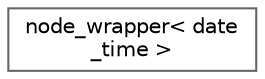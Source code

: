 digraph "Graphical Class Hierarchy"
{
 // LATEX_PDF_SIZE
  bgcolor="transparent";
  edge [fontname=Helvetica,fontsize=10,labelfontname=Helvetica,labelfontsize=10];
  node [fontname=Helvetica,fontsize=10,shape=box,height=0.2,width=0.4];
  rankdir="LR";
  Node0 [id="Node000000",label="node_wrapper\< date\l_time \>",height=0.2,width=0.4,color="grey40", fillcolor="white", style="filled",URL="$structnode__wrapper_3_01date__time_01_4.html",tooltip=" "];
}
